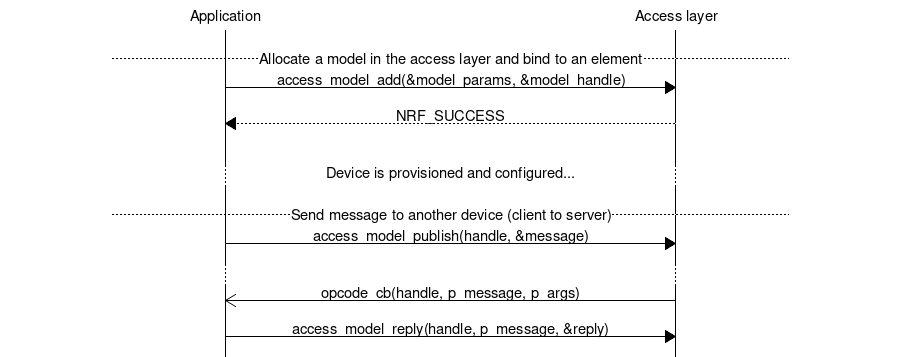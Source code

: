 # MSC indicating how a model is interacted with

msc {

    hscale = "1.5";

    app [label="Application"], access[label="Access layer"];

    |||;
    --- [label="Allocate a model in the access layer and bind to an element" ];
    app => access [label="access_model_add(&model_params, &model_handle)" ];
    app << access [label="NRF_SUCCESS" ];

    |||;
    ...[label="Device is provisioned and configured..."];

    |||;
    --- [label="Send message to another device (client to server)" ];
    app => access [label="access_model_publish(handle, &message)" ];
    ...;
    app <<= access [label="opcode_cb(handle, p_message, p_args)"];
    app => access [label="access_model_reply(handle, p_message, &reply)"];
}